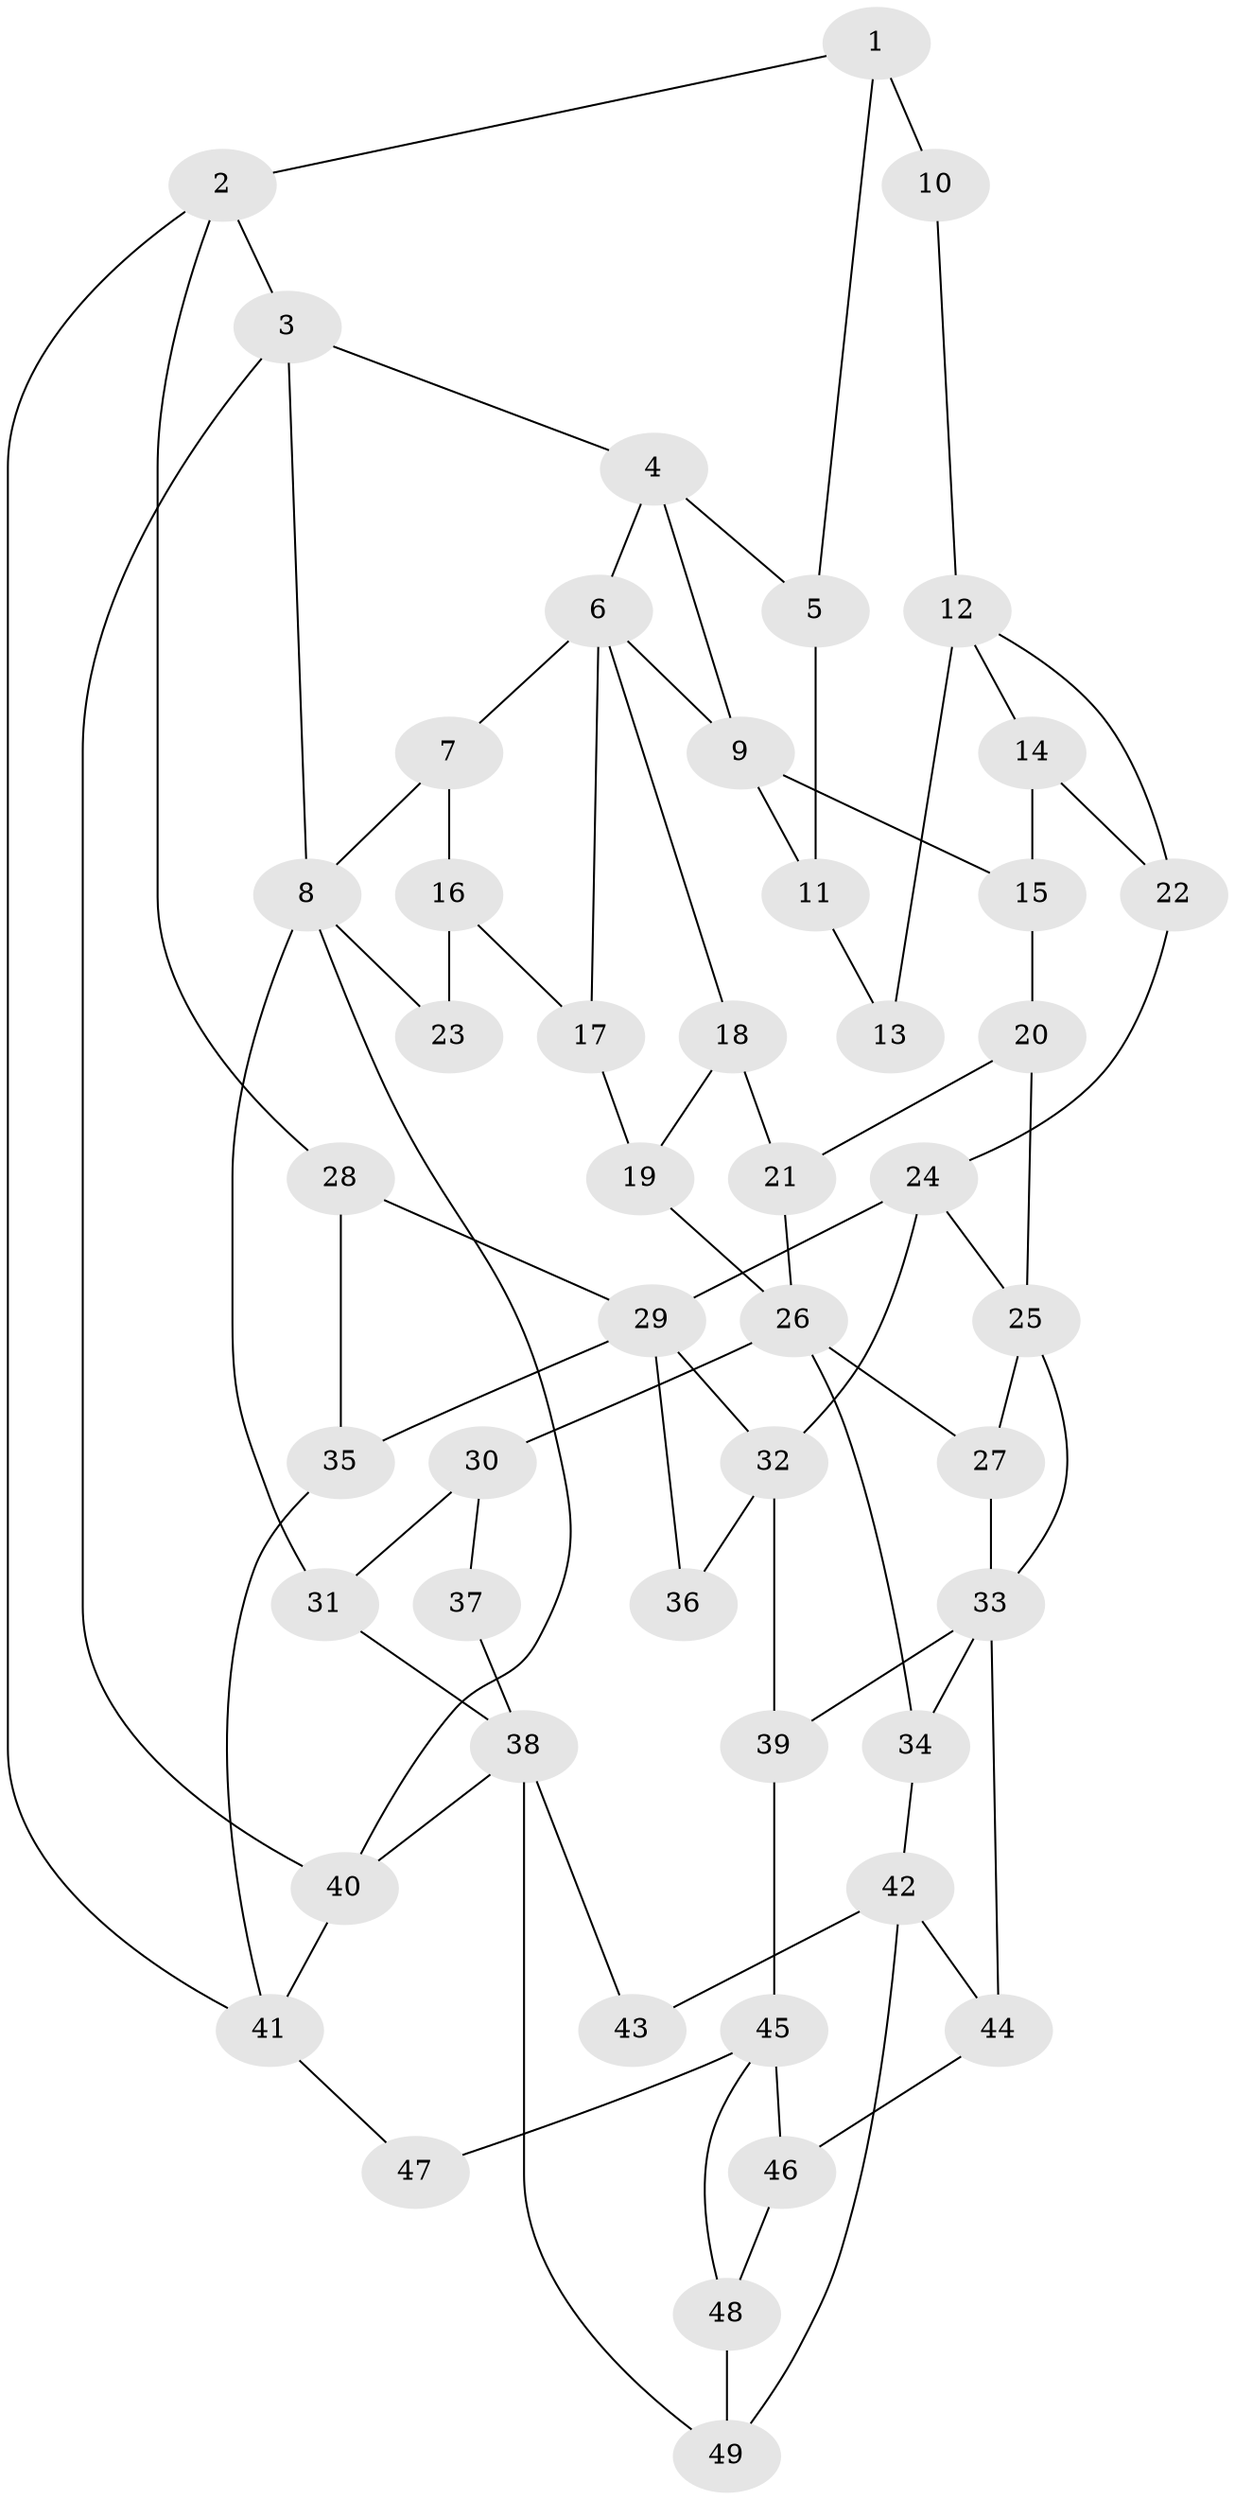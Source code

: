 // original degree distribution, {3: 0.04081632653061224, 6: 0.25510204081632654, 5: 0.46938775510204084, 4: 0.23469387755102042}
// Generated by graph-tools (version 1.1) at 2025/38/03/09/25 02:38:32]
// undirected, 49 vertices, 82 edges
graph export_dot {
graph [start="1"]
  node [color=gray90,style=filled];
  1;
  2;
  3;
  4;
  5;
  6;
  7;
  8;
  9;
  10;
  11;
  12;
  13;
  14;
  15;
  16;
  17;
  18;
  19;
  20;
  21;
  22;
  23;
  24;
  25;
  26;
  27;
  28;
  29;
  30;
  31;
  32;
  33;
  34;
  35;
  36;
  37;
  38;
  39;
  40;
  41;
  42;
  43;
  44;
  45;
  46;
  47;
  48;
  49;
  1 -- 2 [weight=1.0];
  1 -- 5 [weight=1.0];
  1 -- 10 [weight=2.0];
  2 -- 3 [weight=1.0];
  2 -- 28 [weight=1.0];
  2 -- 41 [weight=1.0];
  3 -- 4 [weight=1.0];
  3 -- 8 [weight=1.0];
  3 -- 40 [weight=1.0];
  4 -- 5 [weight=1.0];
  4 -- 6 [weight=1.0];
  4 -- 9 [weight=1.0];
  5 -- 11 [weight=1.0];
  6 -- 7 [weight=1.0];
  6 -- 9 [weight=1.0];
  6 -- 17 [weight=1.0];
  6 -- 18 [weight=1.0];
  7 -- 8 [weight=1.0];
  7 -- 16 [weight=1.0];
  8 -- 23 [weight=1.0];
  8 -- 31 [weight=2.0];
  8 -- 40 [weight=1.0];
  9 -- 11 [weight=1.0];
  9 -- 15 [weight=1.0];
  10 -- 12 [weight=2.0];
  11 -- 13 [weight=1.0];
  12 -- 13 [weight=2.0];
  12 -- 14 [weight=1.0];
  12 -- 22 [weight=1.0];
  14 -- 15 [weight=1.0];
  14 -- 22 [weight=1.0];
  15 -- 20 [weight=2.0];
  16 -- 17 [weight=1.0];
  16 -- 23 [weight=2.0];
  17 -- 19 [weight=1.0];
  18 -- 19 [weight=1.0];
  18 -- 21 [weight=1.0];
  19 -- 26 [weight=1.0];
  20 -- 21 [weight=1.0];
  20 -- 25 [weight=2.0];
  21 -- 26 [weight=1.0];
  22 -- 24 [weight=1.0];
  24 -- 25 [weight=2.0];
  24 -- 29 [weight=1.0];
  24 -- 32 [weight=1.0];
  25 -- 27 [weight=1.0];
  25 -- 33 [weight=1.0];
  26 -- 27 [weight=1.0];
  26 -- 30 [weight=2.0];
  26 -- 34 [weight=1.0];
  27 -- 33 [weight=1.0];
  28 -- 29 [weight=1.0];
  28 -- 35 [weight=1.0];
  29 -- 32 [weight=1.0];
  29 -- 35 [weight=1.0];
  29 -- 36 [weight=2.0];
  30 -- 31 [weight=1.0];
  30 -- 37 [weight=1.0];
  31 -- 38 [weight=1.0];
  32 -- 36 [weight=1.0];
  32 -- 39 [weight=2.0];
  33 -- 34 [weight=1.0];
  33 -- 39 [weight=1.0];
  33 -- 44 [weight=1.0];
  34 -- 42 [weight=2.0];
  35 -- 41 [weight=1.0];
  37 -- 38 [weight=2.0];
  38 -- 40 [weight=1.0];
  38 -- 43 [weight=1.0];
  38 -- 49 [weight=1.0];
  39 -- 45 [weight=2.0];
  40 -- 41 [weight=1.0];
  41 -- 47 [weight=1.0];
  42 -- 43 [weight=2.0];
  42 -- 44 [weight=1.0];
  42 -- 49 [weight=1.0];
  44 -- 46 [weight=1.0];
  45 -- 46 [weight=1.0];
  45 -- 47 [weight=2.0];
  45 -- 48 [weight=1.0];
  46 -- 48 [weight=1.0];
  48 -- 49 [weight=1.0];
}
